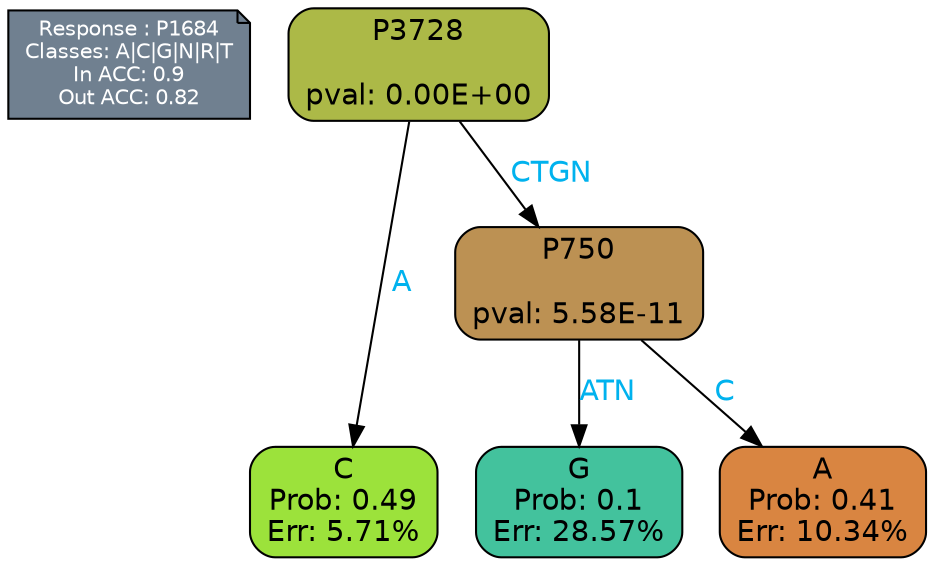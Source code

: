 digraph Tree {
node [shape=box, style="filled, rounded", color="black", fontname=helvetica] ;
graph [ranksep=equally, splines=polylines, bgcolor=transparent, dpi=600] ;
edge [fontname=helvetica] ;
LEGEND [label="Response : P1684
Classes: A|C|G|N|R|T
In ACC: 0.9
Out ACC: 0.82
",shape=note,align=left,style=filled,fillcolor="slategray",fontcolor="white",fontsize=10];1 [label="P3728

pval: 0.00E+00", fillcolor="#acb947"] ;
2 [label="C
Prob: 0.49
Err: 5.71%", fillcolor="#9ce23b"] ;
3 [label="P750

pval: 5.58E-11", fillcolor="#bc9153"] ;
4 [label="G
Prob: 0.1
Err: 28.57%", fillcolor="#43c29d"] ;
5 [label="A
Prob: 0.41
Err: 10.34%", fillcolor="#d98541"] ;
1 -> 2 [label="A",fontcolor=deepskyblue2] ;
1 -> 3 [label="CTGN",fontcolor=deepskyblue2] ;
3 -> 4 [label="ATN",fontcolor=deepskyblue2] ;
3 -> 5 [label="C",fontcolor=deepskyblue2] ;
{rank = same; 2;4;5;}{rank = same; LEGEND;1;}}